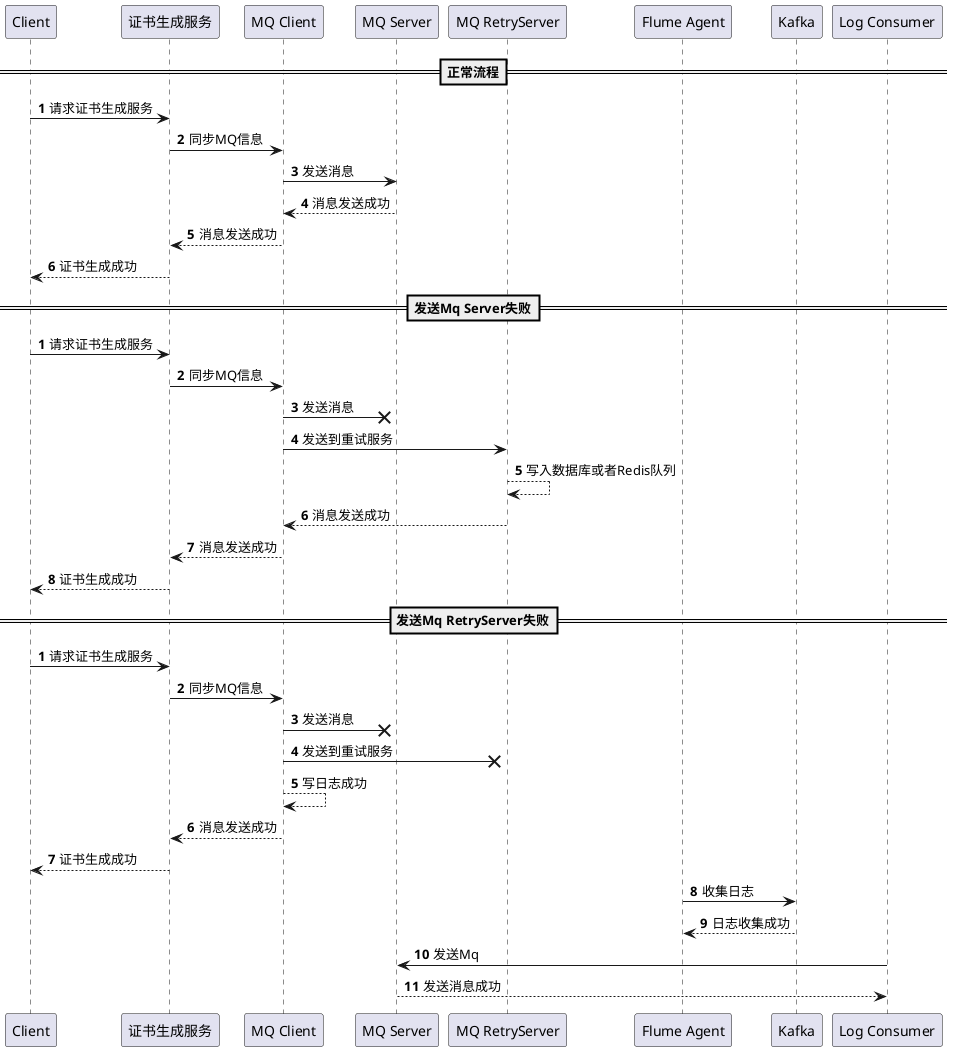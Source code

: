 @startuml

==正常流程==
autonumber
Client ->  证书生成服务: 请求证书生成服务
证书生成服务 -> "MQ Client": 同步MQ信息
"MQ Client" -> "MQ Server": 发送消息
"MQ Server" --> "MQ Client": 消息发送成功
"MQ Client" --> 证书生成服务: 消息发送成功
证书生成服务 --> Client: 证书生成成功

==发送Mq Server失败==
autonumber

Client ->  证书生成服务: 请求证书生成服务
证书生成服务 -> "MQ Client": 同步MQ信息
"MQ Client" -x "MQ Server": 发送消息

"MQ Client" -> "MQ RetryServer": 发送到重试服务

"MQ RetryServer" --> "MQ RetryServer": 写入数据库或者Redis队列


"MQ RetryServer" --> "MQ Client": 消息发送成功
"MQ Client" --> 证书生成服务: 消息发送成功
证书生成服务 --> Client: 证书生成成功



==发送Mq RetryServer失败==
autonumber

Client ->  证书生成服务: 请求证书生成服务
证书生成服务 -> "MQ Client": 同步MQ信息
"MQ Client" -x "MQ Server": 发送消息

"MQ Client" -x "MQ RetryServer": 发送到重试服务


"MQ Client" --> "MQ Client": 写日志成功

"MQ Client" --> 证书生成服务: 消息发送成功
证书生成服务 --> Client: 证书生成成功

"Flume Agent" -> "Kafka":收集日志
"Kafka" --> "Flume Agent":日志收集成功

"Log Consumer" -> "MQ Server": 发送Mq
"MQ Server" --> "Log Consumer": 发送消息成功

@enduml
